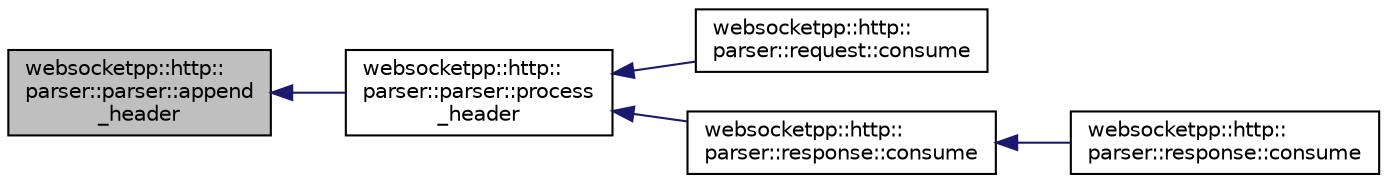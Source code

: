 digraph "websocketpp::http::parser::parser::append_header"
{
  edge [fontname="Helvetica",fontsize="10",labelfontname="Helvetica",labelfontsize="10"];
  node [fontname="Helvetica",fontsize="10",shape=record];
  rankdir="LR";
  Node3 [label="websocketpp::http::\lparser::parser::append\l_header",height=0.2,width=0.4,color="black", fillcolor="grey75", style="filled", fontcolor="black"];
  Node3 -> Node4 [dir="back",color="midnightblue",fontsize="10",style="solid",fontname="Helvetica"];
  Node4 [label="websocketpp::http::\lparser::parser::process\l_header",height=0.2,width=0.4,color="black", fillcolor="white", style="filled",URL="$classwebsocketpp_1_1http_1_1parser_1_1parser.html#a4dbb443fd916f8b4306e7afdb2e8ff45",tooltip="Process a header line. "];
  Node4 -> Node5 [dir="back",color="midnightblue",fontsize="10",style="solid",fontname="Helvetica"];
  Node5 [label="websocketpp::http::\lparser::request::consume",height=0.2,width=0.4,color="black", fillcolor="white", style="filled",URL="$classwebsocketpp_1_1http_1_1parser_1_1request.html#abd9cae6f44634d62253d806d982ab1d6",tooltip="Process bytes in the input buffer. "];
  Node4 -> Node6 [dir="back",color="midnightblue",fontsize="10",style="solid",fontname="Helvetica"];
  Node6 [label="websocketpp::http::\lparser::response::consume",height=0.2,width=0.4,color="black", fillcolor="white", style="filled",URL="$classwebsocketpp_1_1http_1_1parser_1_1response.html#ae99b8f1287898b74d1963b95347ab838",tooltip="Process bytes in the input buffer. "];
  Node6 -> Node7 [dir="back",color="midnightblue",fontsize="10",style="solid",fontname="Helvetica"];
  Node7 [label="websocketpp::http::\lparser::response::consume",height=0.2,width=0.4,color="black", fillcolor="white", style="filled",URL="$classwebsocketpp_1_1http_1_1parser_1_1response.html#a5b274a9e5766e679f0939a7e1ecbad56",tooltip="Process bytes in the input buffer (istream version) "];
}
